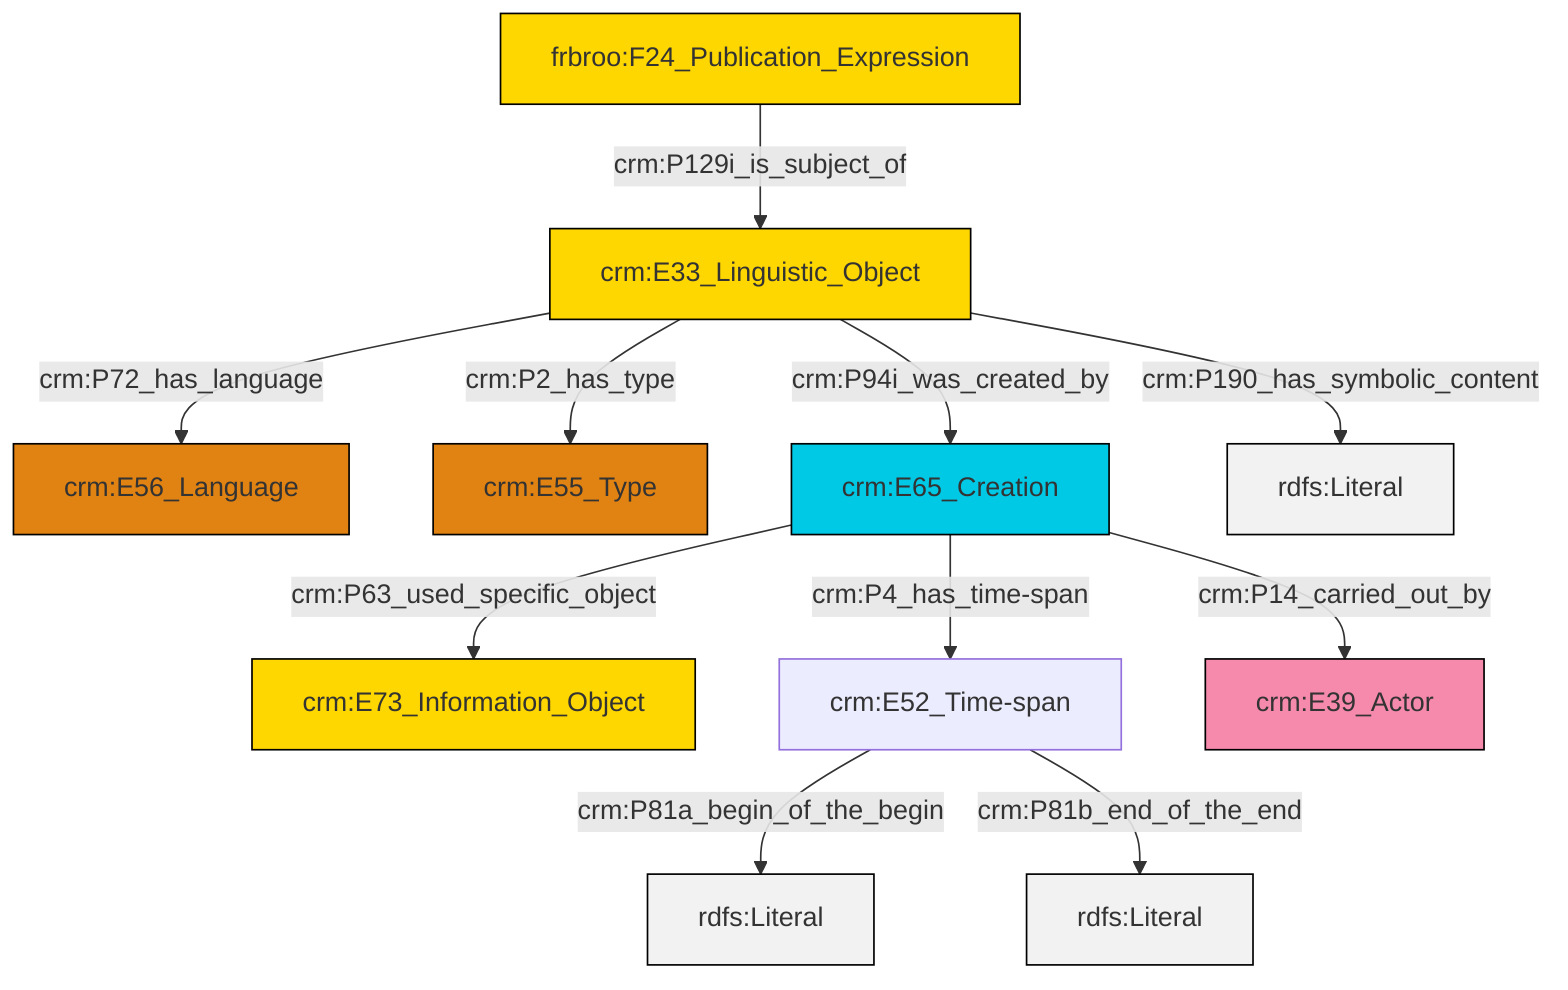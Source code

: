 graph TD
classDef Literal fill:#f2f2f2,stroke:#000000;
classDef CRM_Entity fill:#FFFFFF,stroke:#000000;
classDef Temporal_Entity fill:#00C9E6, stroke:#000000;
classDef Type fill:#E18312, stroke:#000000;
classDef Time-Span fill:#2C9C91, stroke:#000000;
classDef Appellation fill:#FFEB7F, stroke:#000000;
classDef Place fill:#008836, stroke:#000000;
classDef Persistent_Item fill:#B266B2, stroke:#000000;
classDef Conceptual_Object fill:#FFD700, stroke:#000000;
classDef Physical_Thing fill:#D2B48C, stroke:#000000;
classDef Actor fill:#f58aad, stroke:#000000;
classDef PC_Classes fill:#4ce600, stroke:#000000;
classDef Multi fill:#cccccc,stroke:#000000;

2["crm:E33_Linguistic_Object"]:::Conceptual_Object -->|crm:P2_has_type| 3["crm:E55_Type"]:::Type
8["crm:E65_Creation"]:::Temporal_Entity -->|crm:P4_has_time-span| 6["crm:E52_Time-span"]:::Default
8["crm:E65_Creation"]:::Temporal_Entity -->|crm:P63_used_specific_object| 4["crm:E73_Information_Object"]:::Conceptual_Object
6["crm:E52_Time-span"]:::Default -->|crm:P81a_begin_of_the_begin| 14[rdfs:Literal]:::Literal
8["crm:E65_Creation"]:::Temporal_Entity -->|crm:P14_carried_out_by| 12["crm:E39_Actor"]:::Actor
2["crm:E33_Linguistic_Object"]:::Conceptual_Object -->|crm:P72_has_language| 0["crm:E56_Language"]:::Type
6["crm:E52_Time-span"]:::Default -->|crm:P81b_end_of_the_end| 16[rdfs:Literal]:::Literal
2["crm:E33_Linguistic_Object"]:::Conceptual_Object -->|crm:P190_has_symbolic_content| 17[rdfs:Literal]:::Literal
2["crm:E33_Linguistic_Object"]:::Conceptual_Object -->|crm:P94i_was_created_by| 8["crm:E65_Creation"]:::Temporal_Entity
9["frbroo:F24_Publication_Expression"]:::Conceptual_Object -->|crm:P129i_is_subject_of| 2["crm:E33_Linguistic_Object"]:::Conceptual_Object